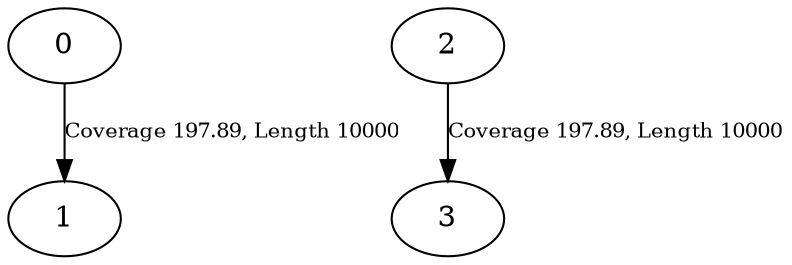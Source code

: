 strict digraph "" {
	0 -> 1	[fontsize=10,
		label="Coverage 197.89, Length 10000"];
	2 -> 3	[fontsize=10,
		label="Coverage 197.89, Length 10000"];
}
